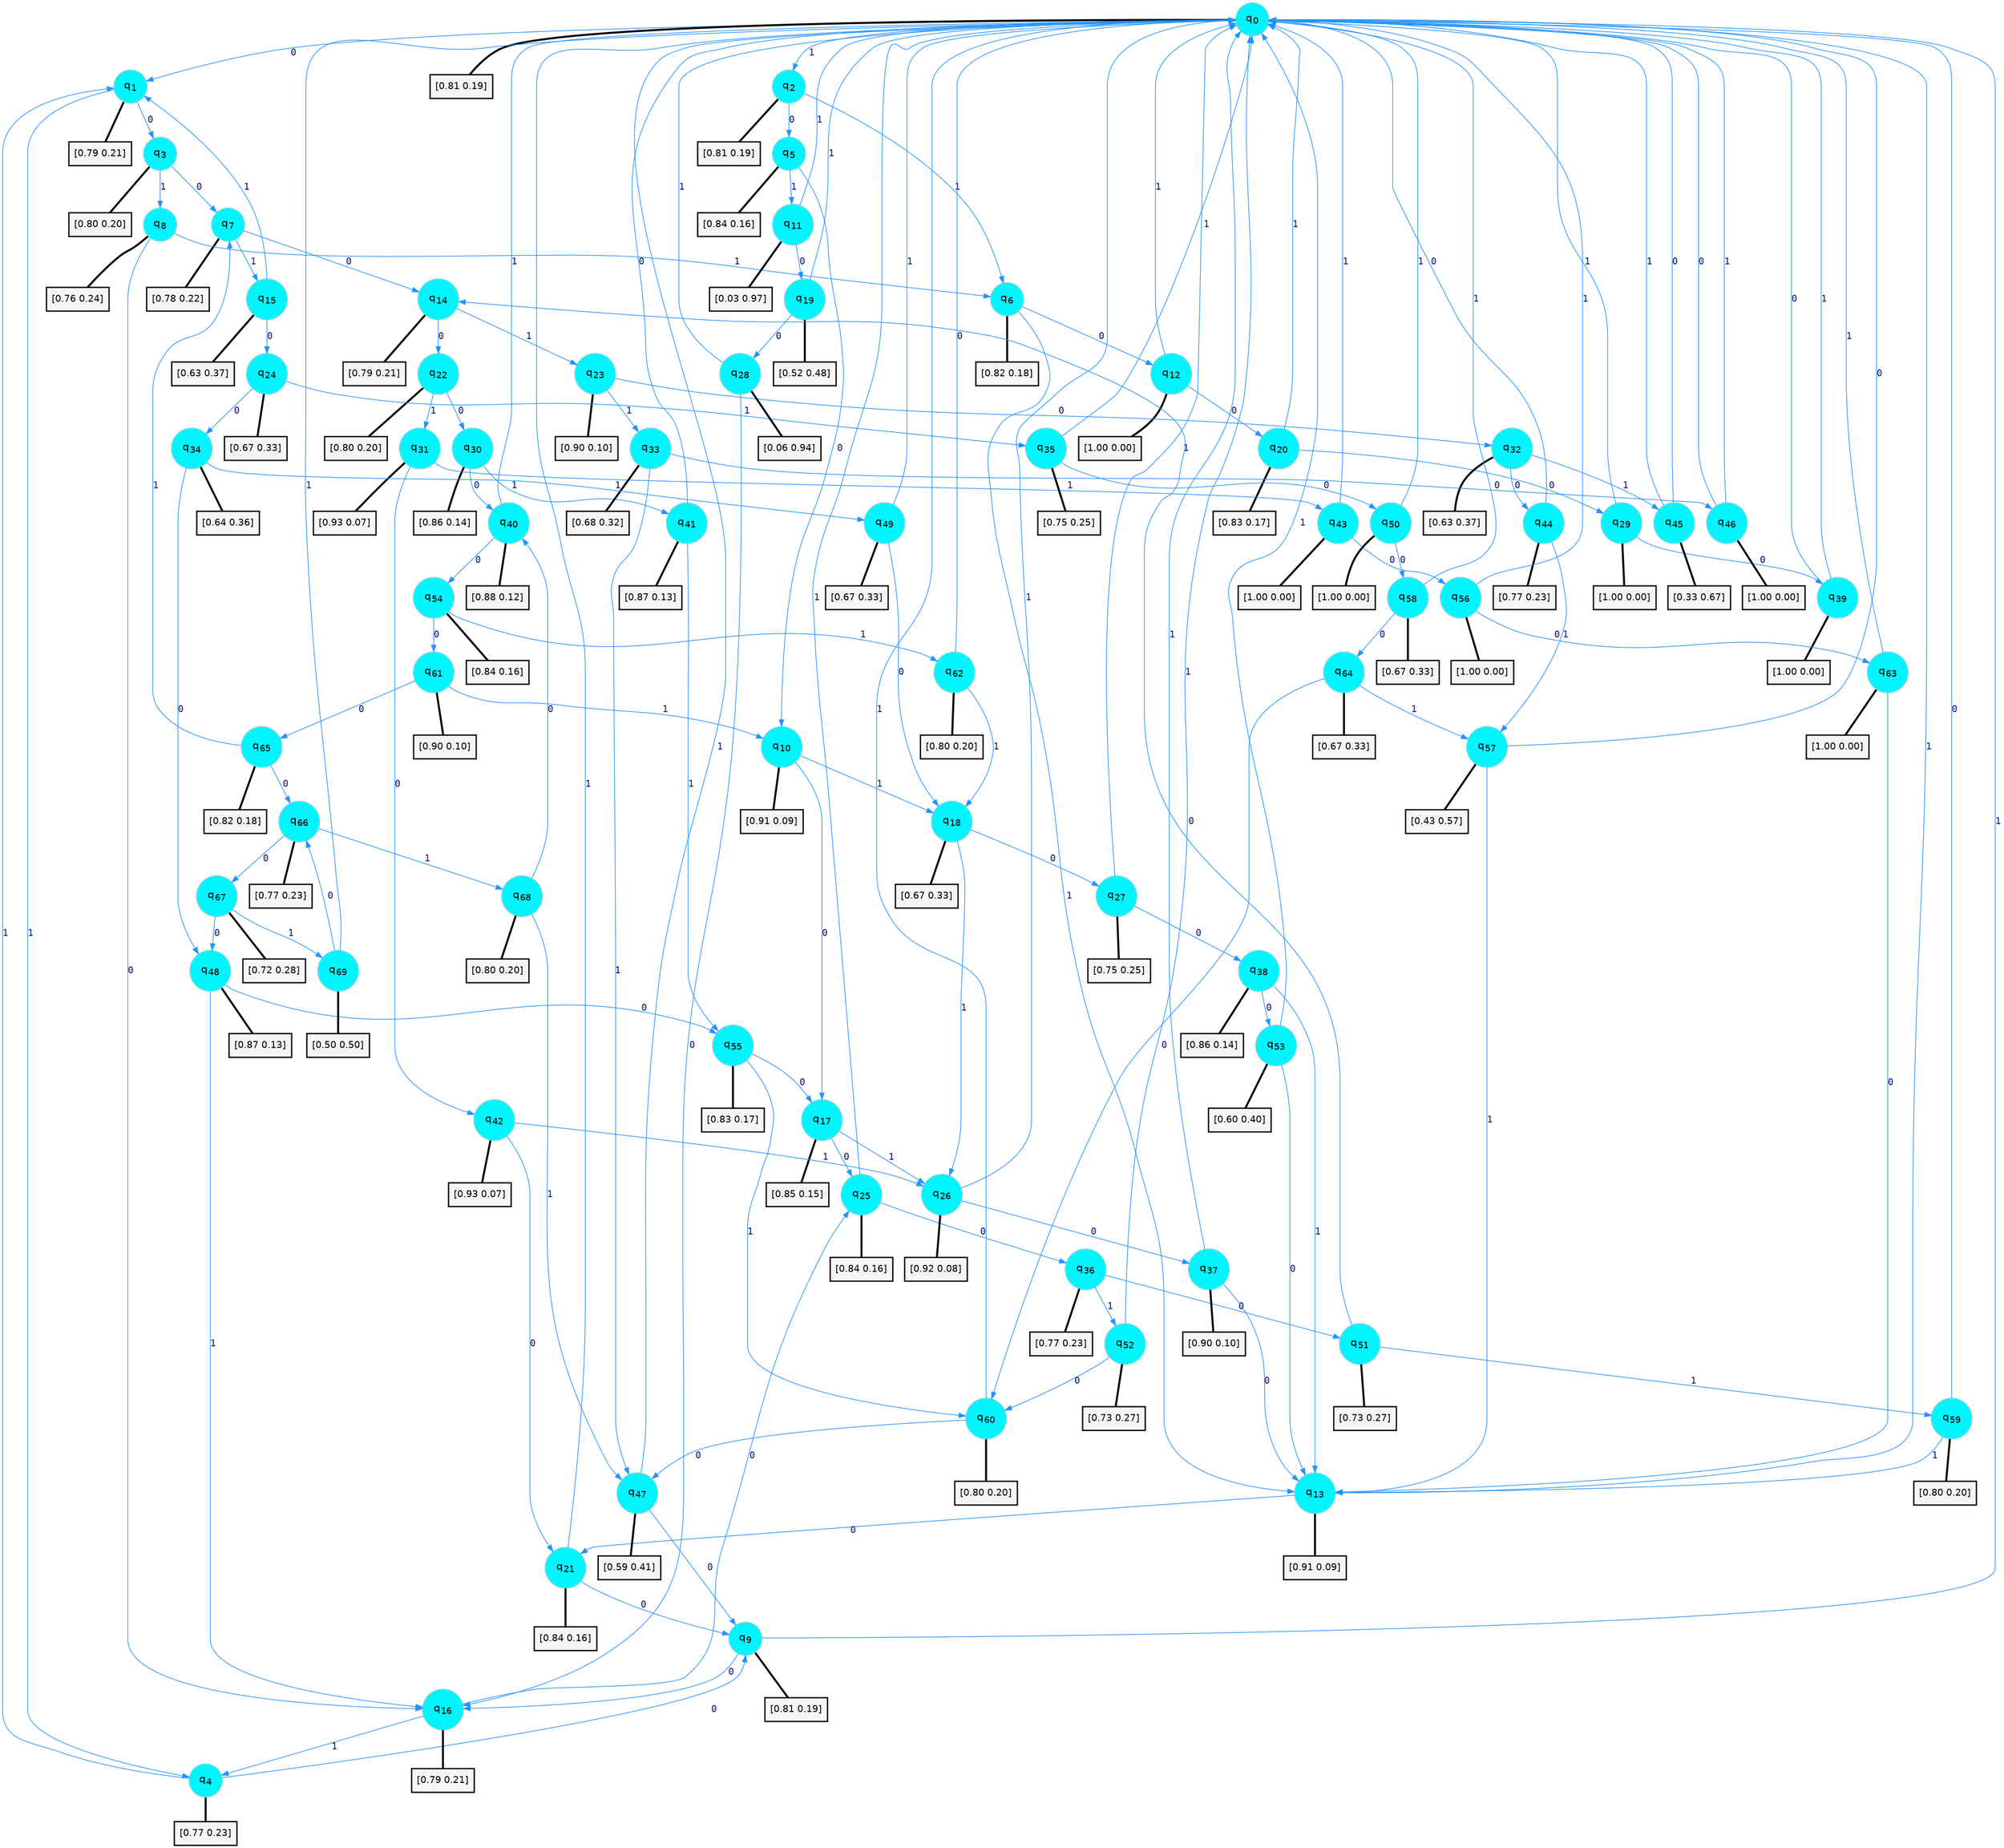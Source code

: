 digraph G {
graph [
bgcolor=transparent, dpi=300, rankdir=TD, size="40,25"];
node [
color=gray, fillcolor=turquoise1, fontcolor=black, fontname=Helvetica, fontsize=16, fontweight=bold, shape=circle, style=filled];
edge [
arrowsize=1, color=dodgerblue1, fontcolor=midnightblue, fontname=courier, fontweight=bold, penwidth=1, style=solid, weight=20];
0[label=<q<SUB>0</SUB>>];
1[label=<q<SUB>1</SUB>>];
2[label=<q<SUB>2</SUB>>];
3[label=<q<SUB>3</SUB>>];
4[label=<q<SUB>4</SUB>>];
5[label=<q<SUB>5</SUB>>];
6[label=<q<SUB>6</SUB>>];
7[label=<q<SUB>7</SUB>>];
8[label=<q<SUB>8</SUB>>];
9[label=<q<SUB>9</SUB>>];
10[label=<q<SUB>10</SUB>>];
11[label=<q<SUB>11</SUB>>];
12[label=<q<SUB>12</SUB>>];
13[label=<q<SUB>13</SUB>>];
14[label=<q<SUB>14</SUB>>];
15[label=<q<SUB>15</SUB>>];
16[label=<q<SUB>16</SUB>>];
17[label=<q<SUB>17</SUB>>];
18[label=<q<SUB>18</SUB>>];
19[label=<q<SUB>19</SUB>>];
20[label=<q<SUB>20</SUB>>];
21[label=<q<SUB>21</SUB>>];
22[label=<q<SUB>22</SUB>>];
23[label=<q<SUB>23</SUB>>];
24[label=<q<SUB>24</SUB>>];
25[label=<q<SUB>25</SUB>>];
26[label=<q<SUB>26</SUB>>];
27[label=<q<SUB>27</SUB>>];
28[label=<q<SUB>28</SUB>>];
29[label=<q<SUB>29</SUB>>];
30[label=<q<SUB>30</SUB>>];
31[label=<q<SUB>31</SUB>>];
32[label=<q<SUB>32</SUB>>];
33[label=<q<SUB>33</SUB>>];
34[label=<q<SUB>34</SUB>>];
35[label=<q<SUB>35</SUB>>];
36[label=<q<SUB>36</SUB>>];
37[label=<q<SUB>37</SUB>>];
38[label=<q<SUB>38</SUB>>];
39[label=<q<SUB>39</SUB>>];
40[label=<q<SUB>40</SUB>>];
41[label=<q<SUB>41</SUB>>];
42[label=<q<SUB>42</SUB>>];
43[label=<q<SUB>43</SUB>>];
44[label=<q<SUB>44</SUB>>];
45[label=<q<SUB>45</SUB>>];
46[label=<q<SUB>46</SUB>>];
47[label=<q<SUB>47</SUB>>];
48[label=<q<SUB>48</SUB>>];
49[label=<q<SUB>49</SUB>>];
50[label=<q<SUB>50</SUB>>];
51[label=<q<SUB>51</SUB>>];
52[label=<q<SUB>52</SUB>>];
53[label=<q<SUB>53</SUB>>];
54[label=<q<SUB>54</SUB>>];
55[label=<q<SUB>55</SUB>>];
56[label=<q<SUB>56</SUB>>];
57[label=<q<SUB>57</SUB>>];
58[label=<q<SUB>58</SUB>>];
59[label=<q<SUB>59</SUB>>];
60[label=<q<SUB>60</SUB>>];
61[label=<q<SUB>61</SUB>>];
62[label=<q<SUB>62</SUB>>];
63[label=<q<SUB>63</SUB>>];
64[label=<q<SUB>64</SUB>>];
65[label=<q<SUB>65</SUB>>];
66[label=<q<SUB>66</SUB>>];
67[label=<q<SUB>67</SUB>>];
68[label=<q<SUB>68</SUB>>];
69[label=<q<SUB>69</SUB>>];
70[label="[0.81 0.19]", shape=box,fontcolor=black, fontname=Helvetica, fontsize=14, penwidth=2, fillcolor=whitesmoke,color=black];
71[label="[0.79 0.21]", shape=box,fontcolor=black, fontname=Helvetica, fontsize=14, penwidth=2, fillcolor=whitesmoke,color=black];
72[label="[0.81 0.19]", shape=box,fontcolor=black, fontname=Helvetica, fontsize=14, penwidth=2, fillcolor=whitesmoke,color=black];
73[label="[0.80 0.20]", shape=box,fontcolor=black, fontname=Helvetica, fontsize=14, penwidth=2, fillcolor=whitesmoke,color=black];
74[label="[0.77 0.23]", shape=box,fontcolor=black, fontname=Helvetica, fontsize=14, penwidth=2, fillcolor=whitesmoke,color=black];
75[label="[0.84 0.16]", shape=box,fontcolor=black, fontname=Helvetica, fontsize=14, penwidth=2, fillcolor=whitesmoke,color=black];
76[label="[0.82 0.18]", shape=box,fontcolor=black, fontname=Helvetica, fontsize=14, penwidth=2, fillcolor=whitesmoke,color=black];
77[label="[0.78 0.22]", shape=box,fontcolor=black, fontname=Helvetica, fontsize=14, penwidth=2, fillcolor=whitesmoke,color=black];
78[label="[0.76 0.24]", shape=box,fontcolor=black, fontname=Helvetica, fontsize=14, penwidth=2, fillcolor=whitesmoke,color=black];
79[label="[0.81 0.19]", shape=box,fontcolor=black, fontname=Helvetica, fontsize=14, penwidth=2, fillcolor=whitesmoke,color=black];
80[label="[0.91 0.09]", shape=box,fontcolor=black, fontname=Helvetica, fontsize=14, penwidth=2, fillcolor=whitesmoke,color=black];
81[label="[0.03 0.97]", shape=box,fontcolor=black, fontname=Helvetica, fontsize=14, penwidth=2, fillcolor=whitesmoke,color=black];
82[label="[1.00 0.00]", shape=box,fontcolor=black, fontname=Helvetica, fontsize=14, penwidth=2, fillcolor=whitesmoke,color=black];
83[label="[0.91 0.09]", shape=box,fontcolor=black, fontname=Helvetica, fontsize=14, penwidth=2, fillcolor=whitesmoke,color=black];
84[label="[0.79 0.21]", shape=box,fontcolor=black, fontname=Helvetica, fontsize=14, penwidth=2, fillcolor=whitesmoke,color=black];
85[label="[0.63 0.37]", shape=box,fontcolor=black, fontname=Helvetica, fontsize=14, penwidth=2, fillcolor=whitesmoke,color=black];
86[label="[0.79 0.21]", shape=box,fontcolor=black, fontname=Helvetica, fontsize=14, penwidth=2, fillcolor=whitesmoke,color=black];
87[label="[0.85 0.15]", shape=box,fontcolor=black, fontname=Helvetica, fontsize=14, penwidth=2, fillcolor=whitesmoke,color=black];
88[label="[0.67 0.33]", shape=box,fontcolor=black, fontname=Helvetica, fontsize=14, penwidth=2, fillcolor=whitesmoke,color=black];
89[label="[0.52 0.48]", shape=box,fontcolor=black, fontname=Helvetica, fontsize=14, penwidth=2, fillcolor=whitesmoke,color=black];
90[label="[0.83 0.17]", shape=box,fontcolor=black, fontname=Helvetica, fontsize=14, penwidth=2, fillcolor=whitesmoke,color=black];
91[label="[0.84 0.16]", shape=box,fontcolor=black, fontname=Helvetica, fontsize=14, penwidth=2, fillcolor=whitesmoke,color=black];
92[label="[0.80 0.20]", shape=box,fontcolor=black, fontname=Helvetica, fontsize=14, penwidth=2, fillcolor=whitesmoke,color=black];
93[label="[0.90 0.10]", shape=box,fontcolor=black, fontname=Helvetica, fontsize=14, penwidth=2, fillcolor=whitesmoke,color=black];
94[label="[0.67 0.33]", shape=box,fontcolor=black, fontname=Helvetica, fontsize=14, penwidth=2, fillcolor=whitesmoke,color=black];
95[label="[0.84 0.16]", shape=box,fontcolor=black, fontname=Helvetica, fontsize=14, penwidth=2, fillcolor=whitesmoke,color=black];
96[label="[0.92 0.08]", shape=box,fontcolor=black, fontname=Helvetica, fontsize=14, penwidth=2, fillcolor=whitesmoke,color=black];
97[label="[0.75 0.25]", shape=box,fontcolor=black, fontname=Helvetica, fontsize=14, penwidth=2, fillcolor=whitesmoke,color=black];
98[label="[0.06 0.94]", shape=box,fontcolor=black, fontname=Helvetica, fontsize=14, penwidth=2, fillcolor=whitesmoke,color=black];
99[label="[1.00 0.00]", shape=box,fontcolor=black, fontname=Helvetica, fontsize=14, penwidth=2, fillcolor=whitesmoke,color=black];
100[label="[0.86 0.14]", shape=box,fontcolor=black, fontname=Helvetica, fontsize=14, penwidth=2, fillcolor=whitesmoke,color=black];
101[label="[0.93 0.07]", shape=box,fontcolor=black, fontname=Helvetica, fontsize=14, penwidth=2, fillcolor=whitesmoke,color=black];
102[label="[0.63 0.37]", shape=box,fontcolor=black, fontname=Helvetica, fontsize=14, penwidth=2, fillcolor=whitesmoke,color=black];
103[label="[0.68 0.32]", shape=box,fontcolor=black, fontname=Helvetica, fontsize=14, penwidth=2, fillcolor=whitesmoke,color=black];
104[label="[0.64 0.36]", shape=box,fontcolor=black, fontname=Helvetica, fontsize=14, penwidth=2, fillcolor=whitesmoke,color=black];
105[label="[0.75 0.25]", shape=box,fontcolor=black, fontname=Helvetica, fontsize=14, penwidth=2, fillcolor=whitesmoke,color=black];
106[label="[0.77 0.23]", shape=box,fontcolor=black, fontname=Helvetica, fontsize=14, penwidth=2, fillcolor=whitesmoke,color=black];
107[label="[0.90 0.10]", shape=box,fontcolor=black, fontname=Helvetica, fontsize=14, penwidth=2, fillcolor=whitesmoke,color=black];
108[label="[0.86 0.14]", shape=box,fontcolor=black, fontname=Helvetica, fontsize=14, penwidth=2, fillcolor=whitesmoke,color=black];
109[label="[1.00 0.00]", shape=box,fontcolor=black, fontname=Helvetica, fontsize=14, penwidth=2, fillcolor=whitesmoke,color=black];
110[label="[0.88 0.12]", shape=box,fontcolor=black, fontname=Helvetica, fontsize=14, penwidth=2, fillcolor=whitesmoke,color=black];
111[label="[0.87 0.13]", shape=box,fontcolor=black, fontname=Helvetica, fontsize=14, penwidth=2, fillcolor=whitesmoke,color=black];
112[label="[0.93 0.07]", shape=box,fontcolor=black, fontname=Helvetica, fontsize=14, penwidth=2, fillcolor=whitesmoke,color=black];
113[label="[1.00 0.00]", shape=box,fontcolor=black, fontname=Helvetica, fontsize=14, penwidth=2, fillcolor=whitesmoke,color=black];
114[label="[0.77 0.23]", shape=box,fontcolor=black, fontname=Helvetica, fontsize=14, penwidth=2, fillcolor=whitesmoke,color=black];
115[label="[0.33 0.67]", shape=box,fontcolor=black, fontname=Helvetica, fontsize=14, penwidth=2, fillcolor=whitesmoke,color=black];
116[label="[1.00 0.00]", shape=box,fontcolor=black, fontname=Helvetica, fontsize=14, penwidth=2, fillcolor=whitesmoke,color=black];
117[label="[0.59 0.41]", shape=box,fontcolor=black, fontname=Helvetica, fontsize=14, penwidth=2, fillcolor=whitesmoke,color=black];
118[label="[0.87 0.13]", shape=box,fontcolor=black, fontname=Helvetica, fontsize=14, penwidth=2, fillcolor=whitesmoke,color=black];
119[label="[0.67 0.33]", shape=box,fontcolor=black, fontname=Helvetica, fontsize=14, penwidth=2, fillcolor=whitesmoke,color=black];
120[label="[1.00 0.00]", shape=box,fontcolor=black, fontname=Helvetica, fontsize=14, penwidth=2, fillcolor=whitesmoke,color=black];
121[label="[0.73 0.27]", shape=box,fontcolor=black, fontname=Helvetica, fontsize=14, penwidth=2, fillcolor=whitesmoke,color=black];
122[label="[0.73 0.27]", shape=box,fontcolor=black, fontname=Helvetica, fontsize=14, penwidth=2, fillcolor=whitesmoke,color=black];
123[label="[0.60 0.40]", shape=box,fontcolor=black, fontname=Helvetica, fontsize=14, penwidth=2, fillcolor=whitesmoke,color=black];
124[label="[0.84 0.16]", shape=box,fontcolor=black, fontname=Helvetica, fontsize=14, penwidth=2, fillcolor=whitesmoke,color=black];
125[label="[0.83 0.17]", shape=box,fontcolor=black, fontname=Helvetica, fontsize=14, penwidth=2, fillcolor=whitesmoke,color=black];
126[label="[1.00 0.00]", shape=box,fontcolor=black, fontname=Helvetica, fontsize=14, penwidth=2, fillcolor=whitesmoke,color=black];
127[label="[0.43 0.57]", shape=box,fontcolor=black, fontname=Helvetica, fontsize=14, penwidth=2, fillcolor=whitesmoke,color=black];
128[label="[0.67 0.33]", shape=box,fontcolor=black, fontname=Helvetica, fontsize=14, penwidth=2, fillcolor=whitesmoke,color=black];
129[label="[0.80 0.20]", shape=box,fontcolor=black, fontname=Helvetica, fontsize=14, penwidth=2, fillcolor=whitesmoke,color=black];
130[label="[0.80 0.20]", shape=box,fontcolor=black, fontname=Helvetica, fontsize=14, penwidth=2, fillcolor=whitesmoke,color=black];
131[label="[0.90 0.10]", shape=box,fontcolor=black, fontname=Helvetica, fontsize=14, penwidth=2, fillcolor=whitesmoke,color=black];
132[label="[0.80 0.20]", shape=box,fontcolor=black, fontname=Helvetica, fontsize=14, penwidth=2, fillcolor=whitesmoke,color=black];
133[label="[1.00 0.00]", shape=box,fontcolor=black, fontname=Helvetica, fontsize=14, penwidth=2, fillcolor=whitesmoke,color=black];
134[label="[0.67 0.33]", shape=box,fontcolor=black, fontname=Helvetica, fontsize=14, penwidth=2, fillcolor=whitesmoke,color=black];
135[label="[0.82 0.18]", shape=box,fontcolor=black, fontname=Helvetica, fontsize=14, penwidth=2, fillcolor=whitesmoke,color=black];
136[label="[0.77 0.23]", shape=box,fontcolor=black, fontname=Helvetica, fontsize=14, penwidth=2, fillcolor=whitesmoke,color=black];
137[label="[0.72 0.28]", shape=box,fontcolor=black, fontname=Helvetica, fontsize=14, penwidth=2, fillcolor=whitesmoke,color=black];
138[label="[0.80 0.20]", shape=box,fontcolor=black, fontname=Helvetica, fontsize=14, penwidth=2, fillcolor=whitesmoke,color=black];
139[label="[0.50 0.50]", shape=box,fontcolor=black, fontname=Helvetica, fontsize=14, penwidth=2, fillcolor=whitesmoke,color=black];
0->1 [label=0];
0->2 [label=1];
0->70 [arrowhead=none, penwidth=3,color=black];
1->3 [label=0];
1->4 [label=1];
1->71 [arrowhead=none, penwidth=3,color=black];
2->5 [label=0];
2->6 [label=1];
2->72 [arrowhead=none, penwidth=3,color=black];
3->7 [label=0];
3->8 [label=1];
3->73 [arrowhead=none, penwidth=3,color=black];
4->9 [label=0];
4->1 [label=1];
4->74 [arrowhead=none, penwidth=3,color=black];
5->10 [label=0];
5->11 [label=1];
5->75 [arrowhead=none, penwidth=3,color=black];
6->12 [label=0];
6->13 [label=1];
6->76 [arrowhead=none, penwidth=3,color=black];
7->14 [label=0];
7->15 [label=1];
7->77 [arrowhead=none, penwidth=3,color=black];
8->16 [label=0];
8->6 [label=1];
8->78 [arrowhead=none, penwidth=3,color=black];
9->16 [label=0];
9->0 [label=1];
9->79 [arrowhead=none, penwidth=3,color=black];
10->17 [label=0];
10->18 [label=1];
10->80 [arrowhead=none, penwidth=3,color=black];
11->19 [label=0];
11->0 [label=1];
11->81 [arrowhead=none, penwidth=3,color=black];
12->20 [label=0];
12->0 [label=1];
12->82 [arrowhead=none, penwidth=3,color=black];
13->21 [label=0];
13->0 [label=1];
13->83 [arrowhead=none, penwidth=3,color=black];
14->22 [label=0];
14->23 [label=1];
14->84 [arrowhead=none, penwidth=3,color=black];
15->24 [label=0];
15->1 [label=1];
15->85 [arrowhead=none, penwidth=3,color=black];
16->25 [label=0];
16->4 [label=1];
16->86 [arrowhead=none, penwidth=3,color=black];
17->25 [label=0];
17->26 [label=1];
17->87 [arrowhead=none, penwidth=3,color=black];
18->27 [label=0];
18->26 [label=1];
18->88 [arrowhead=none, penwidth=3,color=black];
19->28 [label=0];
19->0 [label=1];
19->89 [arrowhead=none, penwidth=3,color=black];
20->29 [label=0];
20->0 [label=1];
20->90 [arrowhead=none, penwidth=3,color=black];
21->9 [label=0];
21->0 [label=1];
21->91 [arrowhead=none, penwidth=3,color=black];
22->30 [label=0];
22->31 [label=1];
22->92 [arrowhead=none, penwidth=3,color=black];
23->32 [label=0];
23->33 [label=1];
23->93 [arrowhead=none, penwidth=3,color=black];
24->34 [label=0];
24->35 [label=1];
24->94 [arrowhead=none, penwidth=3,color=black];
25->36 [label=0];
25->0 [label=1];
25->95 [arrowhead=none, penwidth=3,color=black];
26->37 [label=0];
26->0 [label=1];
26->96 [arrowhead=none, penwidth=3,color=black];
27->38 [label=0];
27->0 [label=1];
27->97 [arrowhead=none, penwidth=3,color=black];
28->16 [label=0];
28->0 [label=1];
28->98 [arrowhead=none, penwidth=3,color=black];
29->39 [label=0];
29->0 [label=1];
29->99 [arrowhead=none, penwidth=3,color=black];
30->40 [label=0];
30->41 [label=1];
30->100 [arrowhead=none, penwidth=3,color=black];
31->42 [label=0];
31->43 [label=1];
31->101 [arrowhead=none, penwidth=3,color=black];
32->44 [label=0];
32->45 [label=1];
32->102 [arrowhead=none, penwidth=3,color=black];
33->46 [label=0];
33->47 [label=1];
33->103 [arrowhead=none, penwidth=3,color=black];
34->48 [label=0];
34->49 [label=1];
34->104 [arrowhead=none, penwidth=3,color=black];
35->50 [label=0];
35->0 [label=1];
35->105 [arrowhead=none, penwidth=3,color=black];
36->51 [label=0];
36->52 [label=1];
36->106 [arrowhead=none, penwidth=3,color=black];
37->13 [label=0];
37->0 [label=1];
37->107 [arrowhead=none, penwidth=3,color=black];
38->53 [label=0];
38->13 [label=1];
38->108 [arrowhead=none, penwidth=3,color=black];
39->0 [label=0];
39->0 [label=1];
39->109 [arrowhead=none, penwidth=3,color=black];
40->54 [label=0];
40->0 [label=1];
40->110 [arrowhead=none, penwidth=3,color=black];
41->0 [label=0];
41->55 [label=1];
41->111 [arrowhead=none, penwidth=3,color=black];
42->21 [label=0];
42->26 [label=1];
42->112 [arrowhead=none, penwidth=3,color=black];
43->56 [label=0];
43->0 [label=1];
43->113 [arrowhead=none, penwidth=3,color=black];
44->0 [label=0];
44->57 [label=1];
44->114 [arrowhead=none, penwidth=3,color=black];
45->0 [label=0];
45->0 [label=1];
45->115 [arrowhead=none, penwidth=3,color=black];
46->0 [label=0];
46->0 [label=1];
46->116 [arrowhead=none, penwidth=3,color=black];
47->9 [label=0];
47->0 [label=1];
47->117 [arrowhead=none, penwidth=3,color=black];
48->55 [label=0];
48->16 [label=1];
48->118 [arrowhead=none, penwidth=3,color=black];
49->18 [label=0];
49->0 [label=1];
49->119 [arrowhead=none, penwidth=3,color=black];
50->58 [label=0];
50->0 [label=1];
50->120 [arrowhead=none, penwidth=3,color=black];
51->14 [label=0];
51->59 [label=1];
51->121 [arrowhead=none, penwidth=3,color=black];
52->60 [label=0];
52->0 [label=1];
52->122 [arrowhead=none, penwidth=3,color=black];
53->13 [label=0];
53->0 [label=1];
53->123 [arrowhead=none, penwidth=3,color=black];
54->61 [label=0];
54->62 [label=1];
54->124 [arrowhead=none, penwidth=3,color=black];
55->17 [label=0];
55->60 [label=1];
55->125 [arrowhead=none, penwidth=3,color=black];
56->63 [label=0];
56->0 [label=1];
56->126 [arrowhead=none, penwidth=3,color=black];
57->0 [label=0];
57->13 [label=1];
57->127 [arrowhead=none, penwidth=3,color=black];
58->64 [label=0];
58->0 [label=1];
58->128 [arrowhead=none, penwidth=3,color=black];
59->0 [label=0];
59->13 [label=1];
59->129 [arrowhead=none, penwidth=3,color=black];
60->47 [label=0];
60->0 [label=1];
60->130 [arrowhead=none, penwidth=3,color=black];
61->65 [label=0];
61->10 [label=1];
61->131 [arrowhead=none, penwidth=3,color=black];
62->0 [label=0];
62->18 [label=1];
62->132 [arrowhead=none, penwidth=3,color=black];
63->13 [label=0];
63->0 [label=1];
63->133 [arrowhead=none, penwidth=3,color=black];
64->60 [label=0];
64->57 [label=1];
64->134 [arrowhead=none, penwidth=3,color=black];
65->66 [label=0];
65->7 [label=1];
65->135 [arrowhead=none, penwidth=3,color=black];
66->67 [label=0];
66->68 [label=1];
66->136 [arrowhead=none, penwidth=3,color=black];
67->48 [label=0];
67->69 [label=1];
67->137 [arrowhead=none, penwidth=3,color=black];
68->40 [label=0];
68->47 [label=1];
68->138 [arrowhead=none, penwidth=3,color=black];
69->66 [label=0];
69->0 [label=1];
69->139 [arrowhead=none, penwidth=3,color=black];
}
